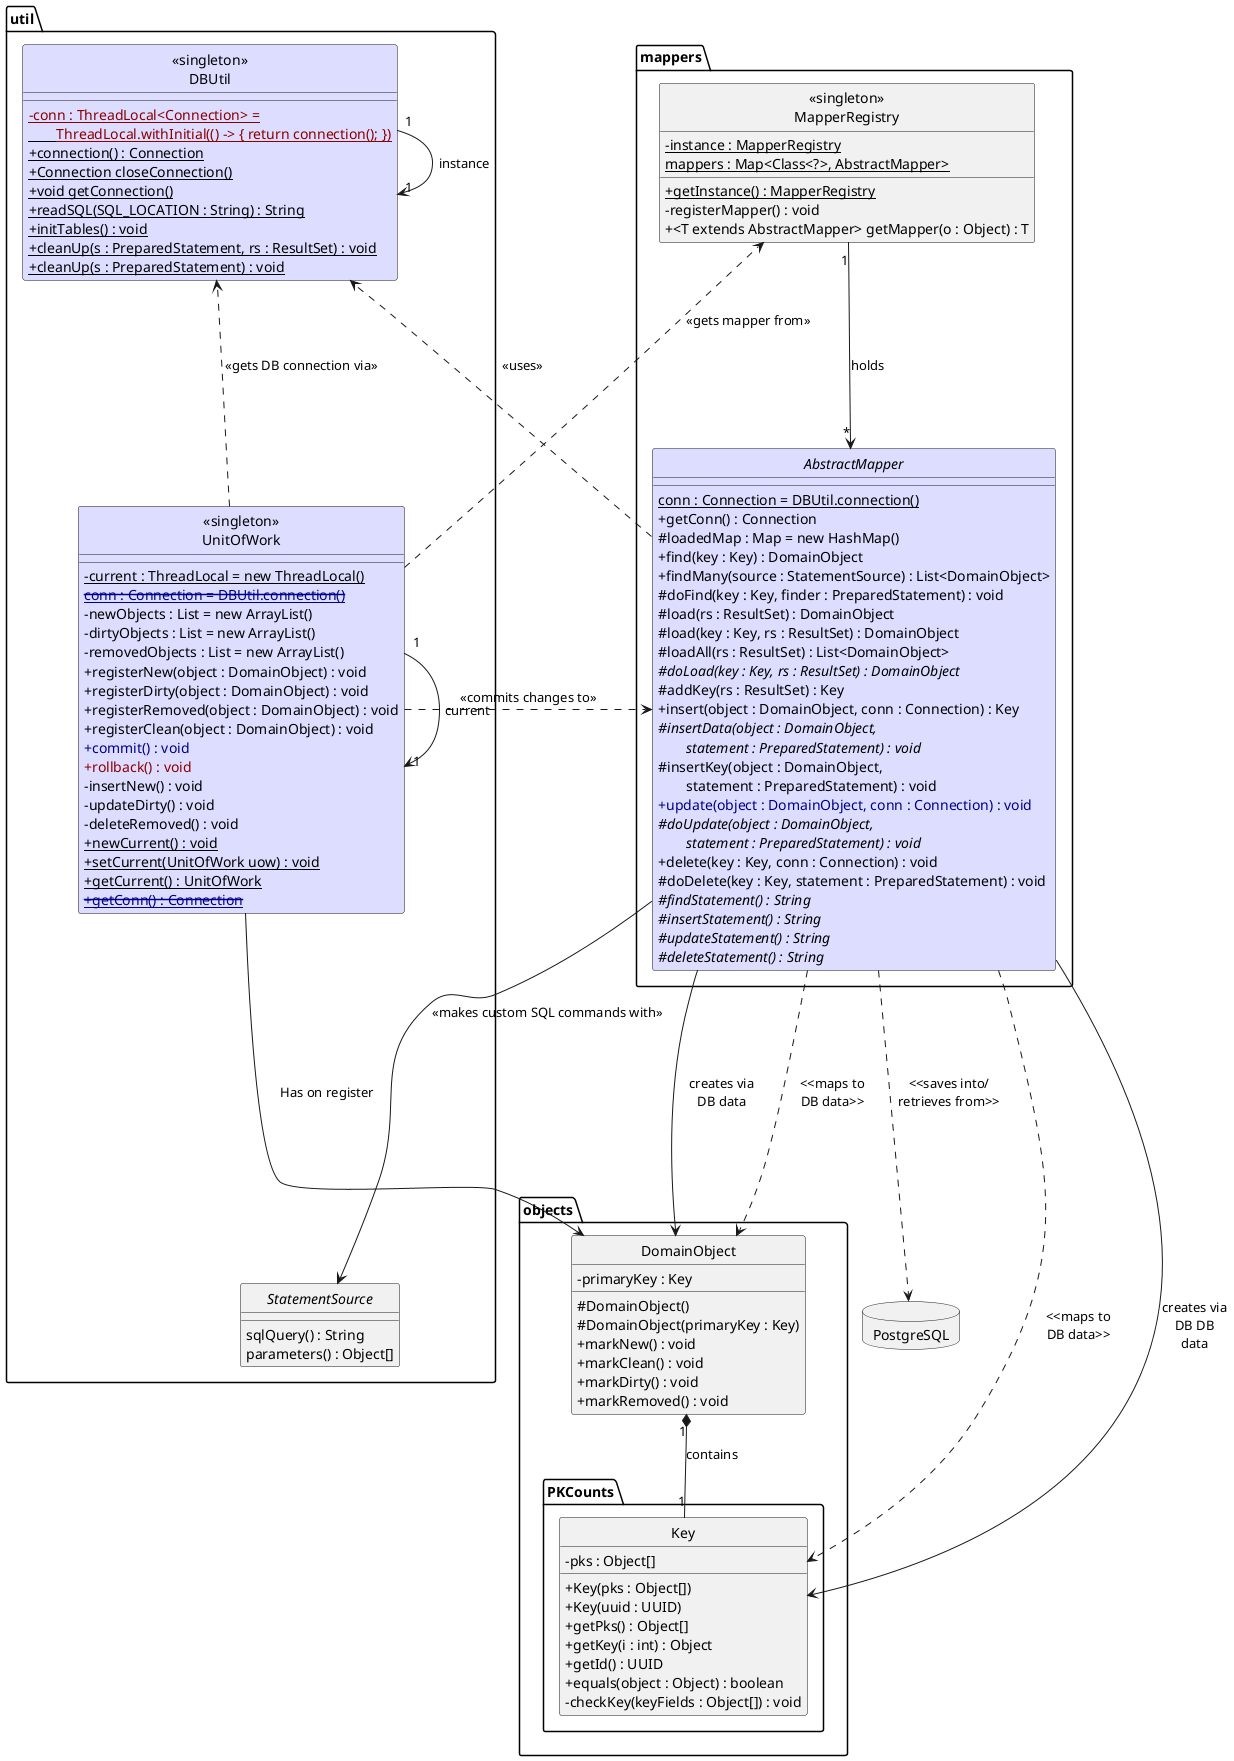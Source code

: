 @startuml
hide circle
allowmixing
skinparam classAttributeIconSize 0

' util
class "util.«singleton»\nDBUtil" #ddddff {
  <color:darkRed>-{static} conn : ThreadLocal<Connection> =\n　　<color:darkRed>ThreadLocal.withInitial(() -> { return connection(); })
  + {static} connection() : Connection
  + {static} Connection closeConnection()
  + {static} void getConnection()
  + {static} readSQL(SQL_LOCATION : String) : String
  + {static} initTables() : void
  + {static} cleanUp(s : PreparedStatement, rs : ResultSet) : void
  + {static} cleanUp(s : PreparedStatement) : void
}
"util.«singleton»\nDBUtil" "1"-d->"1" "util.«singleton»\nDBUtil" : instance
interface util.StatementSource {
  sqlQuery() : String 
  parameters() : Object[]
}
class "util.«singleton»\nUnitOfWork" #ddddff {
  - {static} current : ThreadLocal = new ThreadLocal()
  <color:darkBlue>--{static} conn : Connection = DBUtil.connection()--
  - newObjects : List = new ArrayList()
  - dirtyObjects : List = new ArrayList()
  - removedObjects : List = new ArrayList()
  + registerNew(object : DomainObject) : void
  + registerDirty(object : DomainObject) : void
  + registerRemoved(object : DomainObject) : void
  + registerClean(object : DomainObject) : void
  <color:darkBlue>+commit() : void
  <color:darkRed>+rollback() : void
  - insertNew() : void
  - updateDirty() : void
  - deleteRemoved() : void
  + {static} newCurrent() : void
  + {static} setCurrent(UnitOfWork uow) : void
  + {static} getCurrent() : UnitOfWork
  <color:darkBlue>--+{static} getConn() : Connection--
}
"util.«singleton»\nUnitOfWork" "1"-->"1" "util.«singleton»\nUnitOfWork" : current

' mappers
abstract mappers.AbstractMapper #ddddff {
  {static} conn : Connection = DBUtil.connection()
  + getConn() : Connection
  # loadedMap : Map = new HashMap()
  + find(key : Key) : DomainObject
  + findMany(source : StatementSource) : List<DomainObject> 
  # doFind(key : Key, finder : PreparedStatement) : void
  # load(rs : ResultSet) : DomainObject
  # load(key : Key, rs : ResultSet) : DomainObject
  # loadAll(rs : ResultSet) : List<DomainObject> 
  {abstract} # doLoad(key : Key, rs : ResultSet) : DomainObject
  # addKey(rs : ResultSet) : Key
  + insert(object : DomainObject, conn : Connection) : Key
  {abstract} # insertData(object : DomainObject,\n　　statement : PreparedStatement) : void
  # insertKey(object : DomainObject,\n　　statement : PreparedStatement) : void
  <color:darkBlue>+update(object : DomainObject, conn : Connection) : void
  {abstract} # doUpdate(object : DomainObject,\n　　statement : PreparedStatement) : void
  + delete(key : Key, conn : Connection) : void
  # doDelete(key : Key, statement : PreparedStatement) : void
  {abstract} # findStatement() : String
  {abstract} # insertStatement() : String
  {abstract} # updateStatement() : String
  {abstract} # deleteStatement() : String
}
class "mappers.<<singleton>>\nMapperRegistry" {
  - {static} instance : MapperRegistry
  {static} mappers : Map<Class<?>, AbstractMapper>
  + {static} getInstance() : MapperRegistry
  - registerMapper() : void
  + <T extends AbstractMapper> getMapper(o : Object) : T
}

' objects
class objects.PKCounts.Key {
  - pks : Object[]
  + Key(pks : Object[])
  + Key(uuid : UUID)
  + getPks() : Object[]
  + getKey(i : int) : Object
  + getId() : UUID
  + equals(object : Object) : boolean
  - checkKey(keyFields : Object[]) : void
}
class objects.DomainObject {
  - primaryKey : Key
  # DomainObject()
  # DomainObject(primaryKey : Key)
  + markNew() : void
  + markClean() : void
  + markDirty() : void
  + markRemoved() : void
}
objects.DomainObject "1" *-- "1" objects.PKCounts.Key : contains

database PostgreSQL

"util.«singleton»\nUnitOfWork" ..> "util.«singleton»\nDBUtil" : <<gets DB connection via>>
"mappers.<<singleton>>\nMapperRegistry" "1"-->"*" mappers.AbstractMapper : holds
"util.«singleton»\nUnitOfWork" ..> "mappers.<<singleton>>\nMapperRegistry" : "<<gets mapper from>>\n\n\n\n\n"
"util.«singleton»\nUnitOfWork" ..> mappers.AbstractMapper : <<commits changes to>>
"util.«singleton»\nUnitOfWork" --> objects.DomainObject : Has on register
mappers.AbstractMapper ..> "util.«singleton»\nDBUtil" : <<uses>>
mappers.AbstractMapper ..> PostgreSQL : "<<saves into/\nretrieves from>>"
mappers.AbstractMapper ..> objects.PKCounts.Key : <<maps to\nDB data>>
mappers.AbstractMapper --> objects.PKCounts.Key : "creates via\nDB DB\ndata"
mappers.AbstractMapper --> objects.DomainObject : creates via\nDB data
mappers.AbstractMapper ..> objects.DomainObject : <<maps to\nDB data>>
mappers.AbstractMapper --> util.StatementSource : "<<makes custom SQL commands with>>\n\n\n\n\n\n\n\n\n"

"util.«singleton»\nDBUtil" -[hidden]d-> "util.«singleton»\nUnitOfWork"
"util.«singleton»\nUnitOfWork" -[hidden]d-> util.StatementSource

@enduml